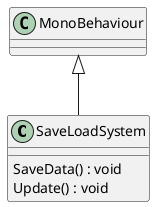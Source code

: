 @startuml
class SaveLoadSystem {
    SaveData() : void
    Update() : void
}
MonoBehaviour <|-- SaveLoadSystem
@enduml
